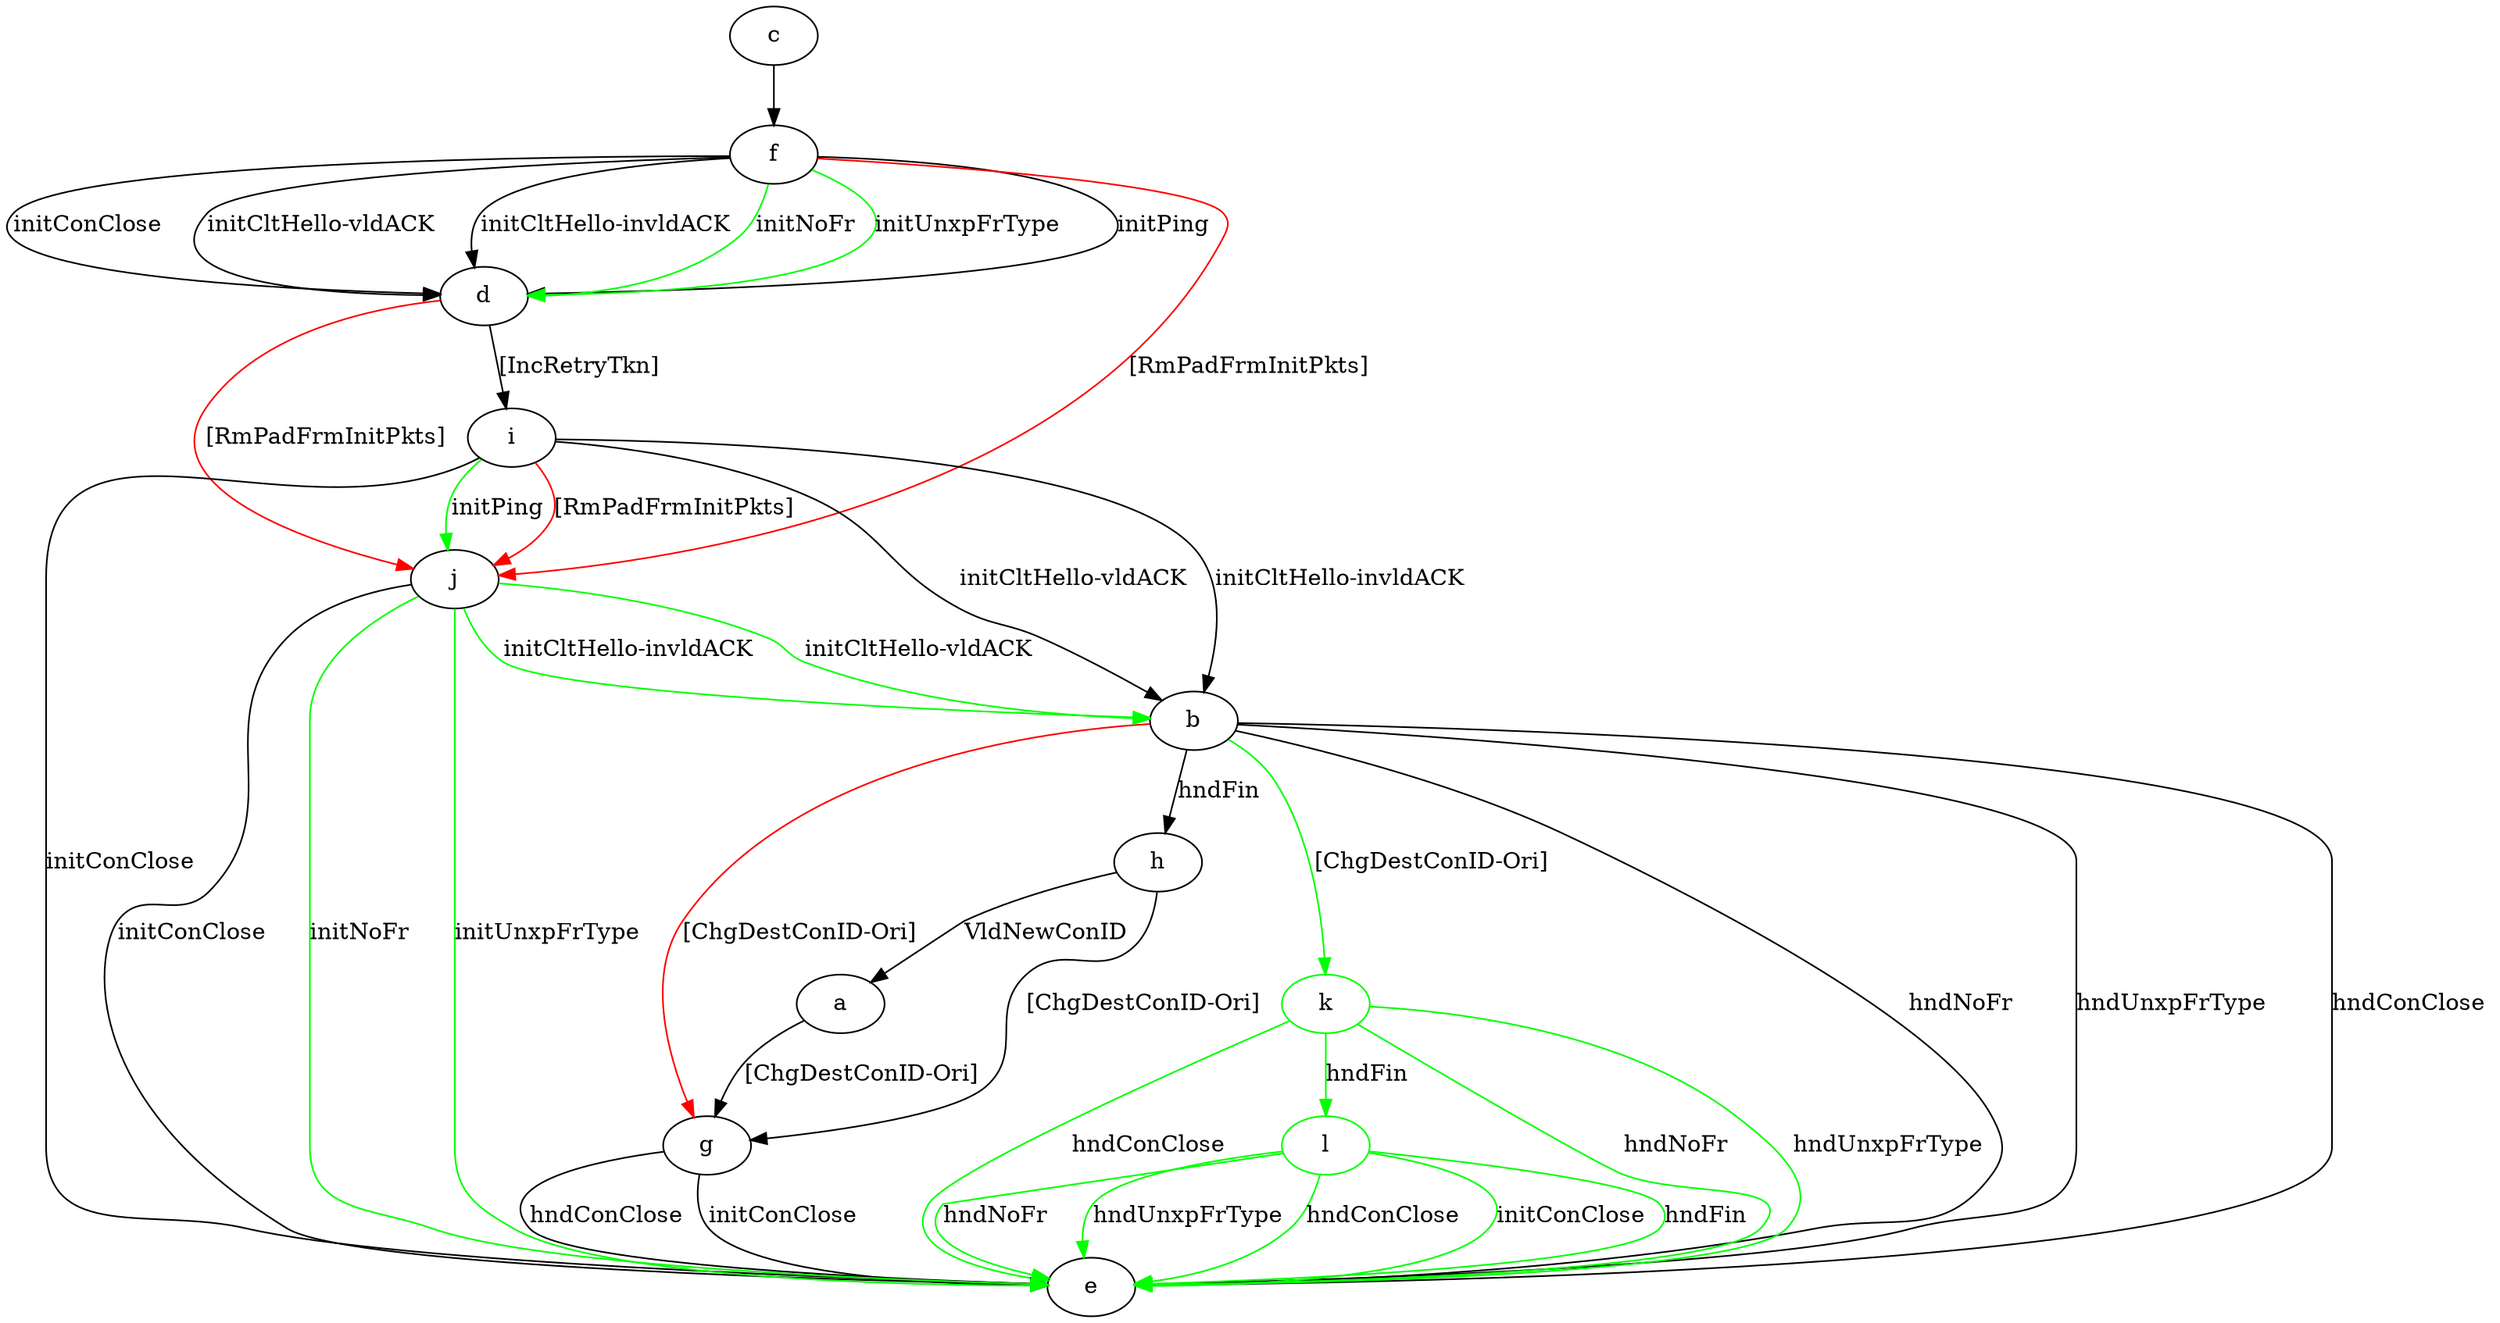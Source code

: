 digraph "" {
	a -> g	[key=0,
		label="[ChgDestConID-Ori] "];
	b -> e	[key=0,
		label="hndNoFr "];
	b -> e	[key=1,
		label="hndUnxpFrType "];
	b -> e	[key=2,
		label="hndConClose "];
	b -> g	[key=0,
		color=red,
		label="[ChgDestConID-Ori] "];
	b -> h	[key=0,
		label="hndFin "];
	k	[color=green];
	b -> k	[key=0,
		color=green,
		label="[ChgDestConID-Ori] "];
	c -> f	[key=0];
	d -> i	[key=0,
		label="[IncRetryTkn] "];
	d -> j	[key=0,
		color=red,
		label="[RmPadFrmInitPkts] "];
	f -> d	[key=0,
		label="initPing "];
	f -> d	[key=1,
		label="initConClose "];
	f -> d	[key=2,
		label="initCltHello-vldACK "];
	f -> d	[key=3,
		label="initCltHello-invldACK "];
	f -> d	[key=4,
		color=green,
		label="initNoFr "];
	f -> d	[key=5,
		color=green,
		label="initUnxpFrType "];
	f -> j	[key=0,
		color=red,
		label="[RmPadFrmInitPkts] "];
	g -> e	[key=0,
		label="initConClose "];
	g -> e	[key=1,
		label="hndConClose "];
	h -> a	[key=0,
		label="VldNewConID "];
	h -> g	[key=0,
		label="[ChgDestConID-Ori] "];
	i -> b	[key=0,
		label="initCltHello-vldACK "];
	i -> b	[key=1,
		label="initCltHello-invldACK "];
	i -> e	[key=0,
		label="initConClose "];
	i -> j	[key=0,
		color=green,
		label="initPing "];
	i -> j	[key=1,
		color=red,
		label="[RmPadFrmInitPkts] "];
	j -> b	[key=0,
		color=green,
		label="initCltHello-vldACK "];
	j -> b	[key=1,
		color=green,
		label="initCltHello-invldACK "];
	j -> e	[key=0,
		label="initConClose "];
	j -> e	[key=1,
		color=green,
		label="initNoFr "];
	j -> e	[key=2,
		color=green,
		label="initUnxpFrType "];
	k -> e	[key=0,
		color=green,
		label="hndNoFr "];
	k -> e	[key=1,
		color=green,
		label="hndUnxpFrType "];
	k -> e	[key=2,
		color=green,
		label="hndConClose "];
	l	[color=green];
	k -> l	[key=0,
		color=green,
		label="hndFin "];
	l -> e	[key=0,
		color=green,
		label="initConClose "];
	l -> e	[key=1,
		color=green,
		label="hndFin "];
	l -> e	[key=2,
		color=green,
		label="hndNoFr "];
	l -> e	[key=3,
		color=green,
		label="hndUnxpFrType "];
	l -> e	[key=4,
		color=green,
		label="hndConClose "];
}
